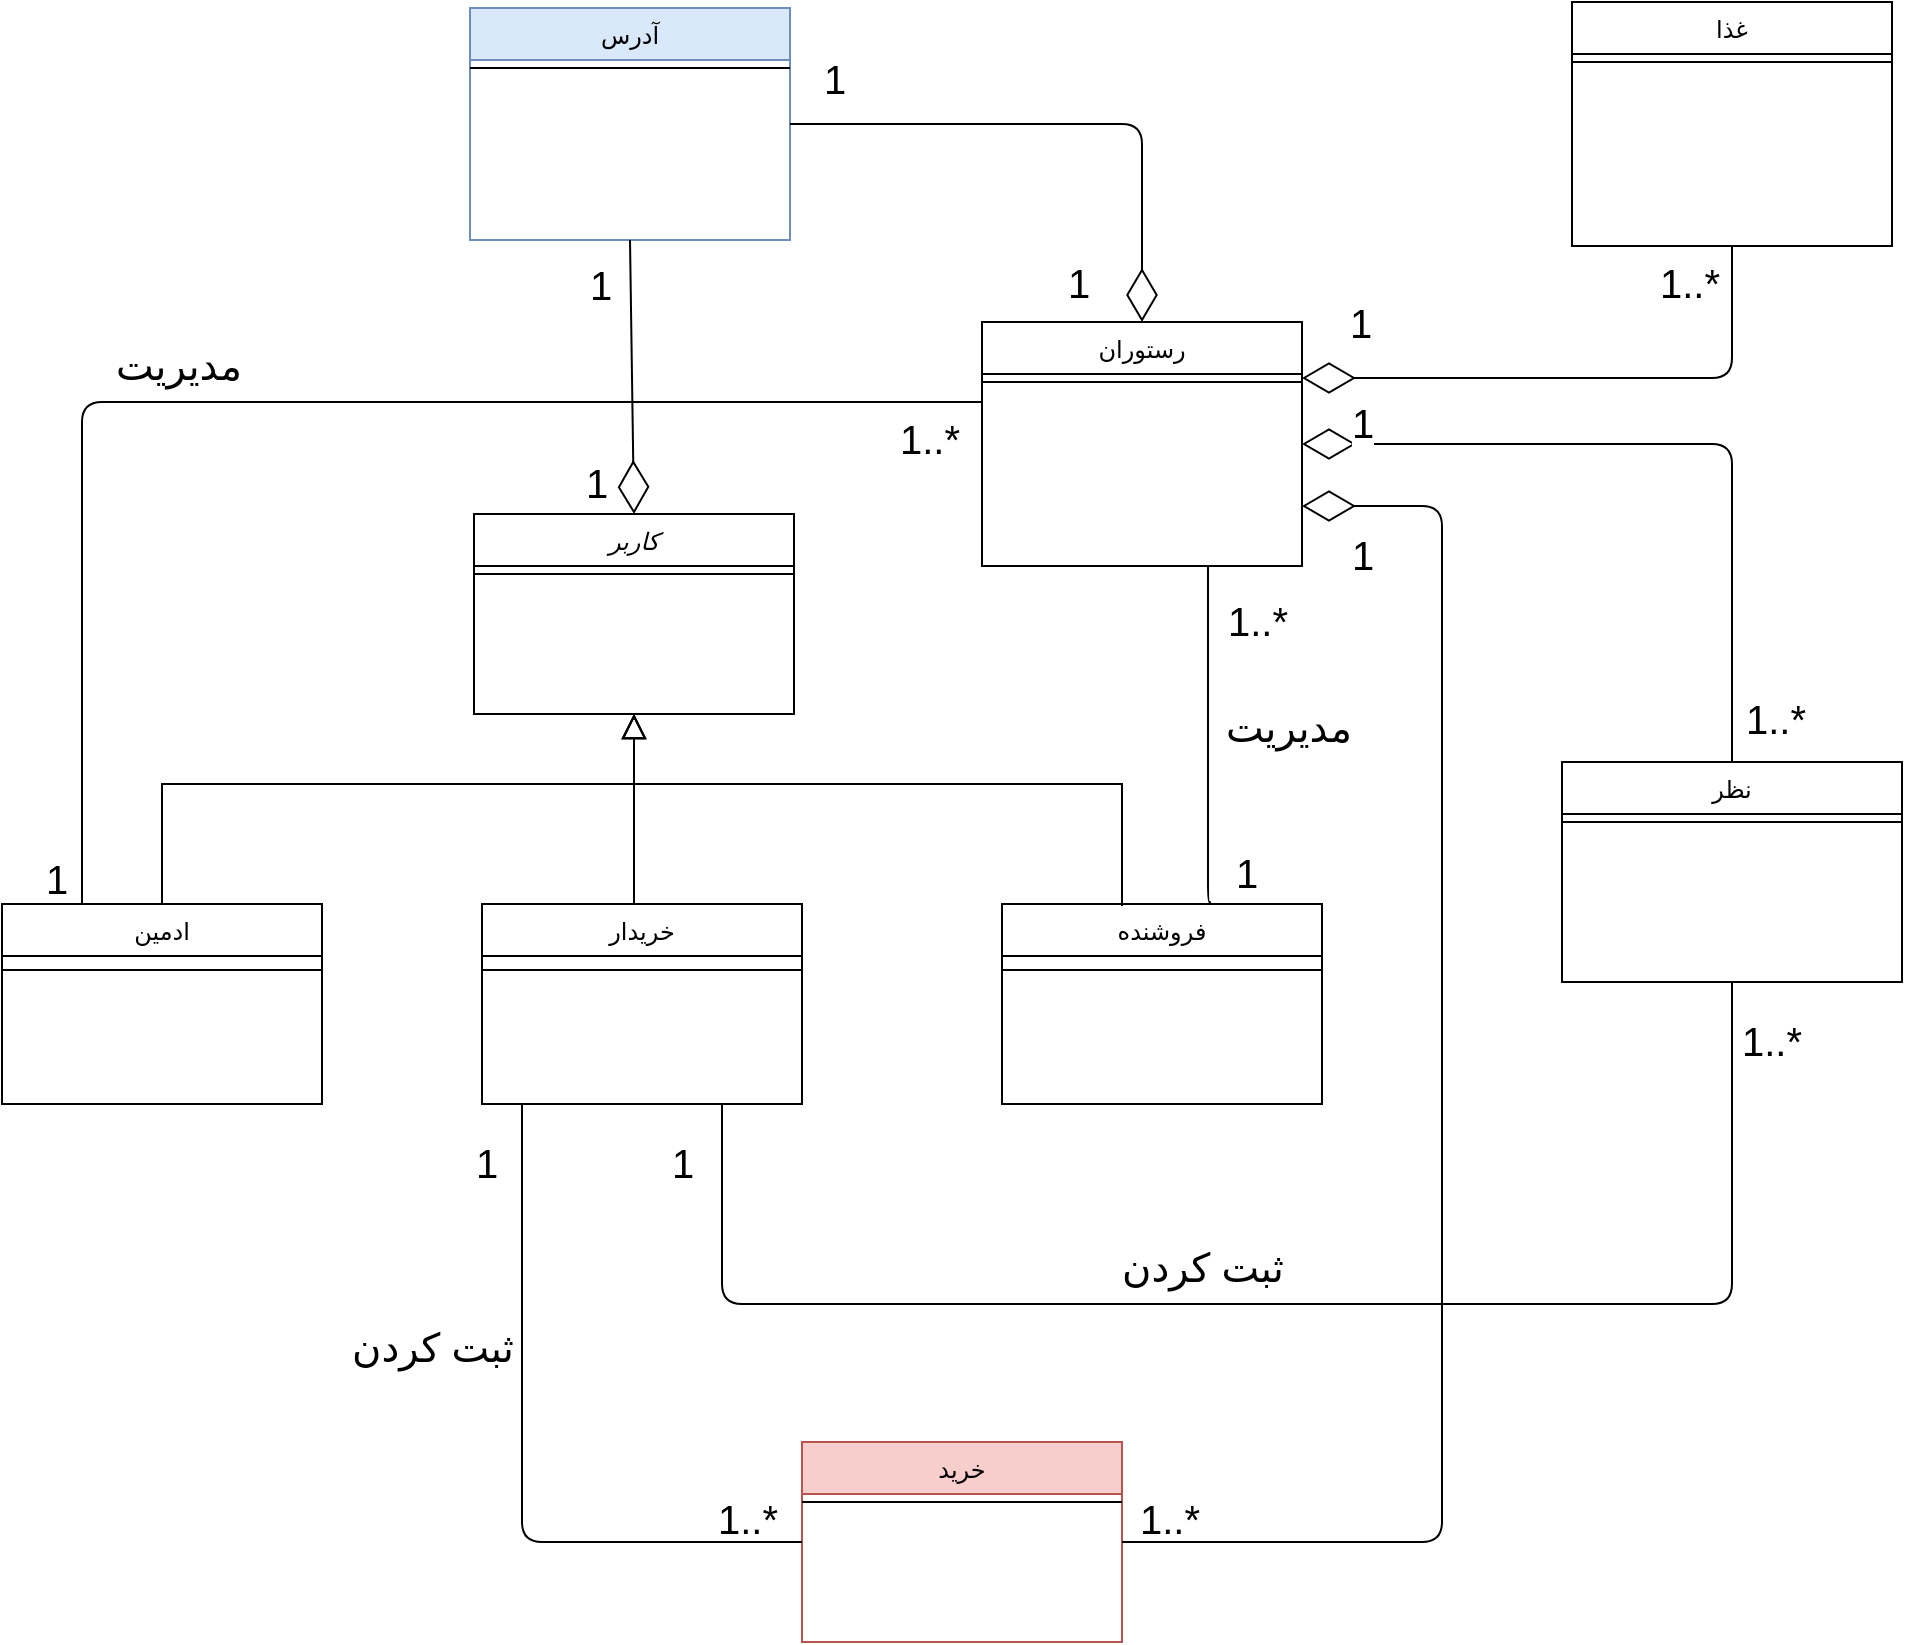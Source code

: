 <mxfile version="14.1.3" type="github">
  <diagram id="C5RBs43oDa-KdzZeNtuy" name="Page-1">
    <mxGraphModel dx="1564" dy="854" grid="1" gridSize="20" guides="1" tooltips="1" connect="1" arrows="1" fold="1" page="1" pageScale="1" pageWidth="1200" pageHeight="1000" math="0" shadow="0">
      <root>
        <mxCell id="WIyWlLk6GJQsqaUBKTNV-0" />
        <mxCell id="WIyWlLk6GJQsqaUBKTNV-1" parent="WIyWlLk6GJQsqaUBKTNV-0" />
        <mxCell id="zkfFHV4jXpPFQw0GAbJ--6" value="فروشنده" style="swimlane;fontStyle=0;align=center;verticalAlign=top;childLayout=stackLayout;horizontal=1;startSize=26;horizontalStack=0;resizeParent=1;resizeLast=0;collapsible=1;marginBottom=0;rounded=0;shadow=0;strokeWidth=1;" parent="WIyWlLk6GJQsqaUBKTNV-1" vertex="1">
          <mxGeometry x="625" y="541" width="160" height="100" as="geometry">
            <mxRectangle x="130" y="380" width="160" height="26" as="alternateBounds" />
          </mxGeometry>
        </mxCell>
        <mxCell id="zkfFHV4jXpPFQw0GAbJ--9" value="" style="line;html=1;strokeWidth=1;align=left;verticalAlign=middle;spacingTop=-1;spacingLeft=3;spacingRight=3;rotatable=0;labelPosition=right;points=[];portConstraint=eastwest;" parent="zkfFHV4jXpPFQw0GAbJ--6" vertex="1">
          <mxGeometry y="26" width="160" height="14" as="geometry" />
        </mxCell>
        <mxCell id="zkfFHV4jXpPFQw0GAbJ--13" value="خریدار" style="swimlane;fontStyle=0;align=center;verticalAlign=top;childLayout=stackLayout;horizontal=1;startSize=26;horizontalStack=0;resizeParent=1;resizeLast=0;collapsible=1;marginBottom=0;rounded=0;shadow=0;strokeWidth=1;" parent="WIyWlLk6GJQsqaUBKTNV-1" vertex="1">
          <mxGeometry x="365" y="541" width="160" height="100" as="geometry">
            <mxRectangle x="340" y="380" width="170" height="26" as="alternateBounds" />
          </mxGeometry>
        </mxCell>
        <mxCell id="zkfFHV4jXpPFQw0GAbJ--15" value="" style="line;html=1;strokeWidth=1;align=left;verticalAlign=middle;spacingTop=-1;spacingLeft=3;spacingRight=3;rotatable=0;labelPosition=right;points=[];portConstraint=eastwest;" parent="zkfFHV4jXpPFQw0GAbJ--13" vertex="1">
          <mxGeometry y="26" width="160" height="14" as="geometry" />
        </mxCell>
        <mxCell id="zkfFHV4jXpPFQw0GAbJ--17" value="ادمین&#xa;" style="swimlane;fontStyle=0;align=center;verticalAlign=top;childLayout=stackLayout;horizontal=1;startSize=26;horizontalStack=0;resizeParent=1;resizeLast=0;collapsible=1;marginBottom=0;rounded=0;shadow=0;strokeWidth=1;" parent="WIyWlLk6GJQsqaUBKTNV-1" vertex="1">
          <mxGeometry x="125" y="541" width="160" height="100" as="geometry">
            <mxRectangle x="550" y="140" width="160" height="26" as="alternateBounds" />
          </mxGeometry>
        </mxCell>
        <mxCell id="zkfFHV4jXpPFQw0GAbJ--23" value="" style="line;html=1;strokeWidth=1;align=left;verticalAlign=middle;spacingTop=-1;spacingLeft=3;spacingRight=3;rotatable=0;labelPosition=right;points=[];portConstraint=eastwest;" parent="zkfFHV4jXpPFQw0GAbJ--17" vertex="1">
          <mxGeometry y="26" width="160" height="14" as="geometry" />
        </mxCell>
        <mxCell id="yiejE2Crp5BbZ_o_QNIk-0" value="خرید" style="swimlane;fontStyle=0;align=center;verticalAlign=top;childLayout=stackLayout;horizontal=1;startSize=26;horizontalStack=0;resizeParent=1;resizeLast=0;collapsible=1;marginBottom=0;rounded=0;shadow=0;strokeWidth=1;fillColor=#f8cecc;strokeColor=#b85450;" parent="WIyWlLk6GJQsqaUBKTNV-1" vertex="1">
          <mxGeometry x="525" y="810" width="160" height="100" as="geometry">
            <mxRectangle x="340" y="380" width="170" height="26" as="alternateBounds" />
          </mxGeometry>
        </mxCell>
        <mxCell id="yiejE2Crp5BbZ_o_QNIk-2" value="" style="line;html=1;strokeWidth=1;align=left;verticalAlign=middle;spacingTop=-1;spacingLeft=3;spacingRight=3;rotatable=0;labelPosition=right;points=[];portConstraint=eastwest;" parent="yiejE2Crp5BbZ_o_QNIk-0" vertex="1">
          <mxGeometry y="26" width="160" height="8" as="geometry" />
        </mxCell>
        <mxCell id="yiejE2Crp5BbZ_o_QNIk-9" value="نظر" style="swimlane;fontStyle=0;align=center;verticalAlign=top;childLayout=stackLayout;horizontal=1;startSize=26;horizontalStack=0;resizeParent=1;resizeLast=0;collapsible=1;marginBottom=0;rounded=0;shadow=0;strokeWidth=1;" parent="WIyWlLk6GJQsqaUBKTNV-1" vertex="1">
          <mxGeometry x="905" y="470" width="170" height="110" as="geometry">
            <mxRectangle x="340" y="380" width="170" height="26" as="alternateBounds" />
          </mxGeometry>
        </mxCell>
        <mxCell id="yiejE2Crp5BbZ_o_QNIk-11" value="" style="line;html=1;strokeWidth=1;align=left;verticalAlign=middle;spacingTop=-1;spacingLeft=3;spacingRight=3;rotatable=0;labelPosition=right;points=[];portConstraint=eastwest;" parent="yiejE2Crp5BbZ_o_QNIk-9" vertex="1">
          <mxGeometry y="26" width="170" height="8" as="geometry" />
        </mxCell>
        <mxCell id="yiejE2Crp5BbZ_o_QNIk-12" value="آدرس" style="swimlane;fontStyle=0;align=center;verticalAlign=top;childLayout=stackLayout;horizontal=1;startSize=26;horizontalStack=0;resizeParent=1;resizeLast=0;collapsible=1;marginBottom=0;rounded=0;shadow=0;strokeWidth=1;fillColor=#dae8fc;strokeColor=#6c8ebf;" parent="WIyWlLk6GJQsqaUBKTNV-1" vertex="1">
          <mxGeometry x="359" y="93" width="160" height="116" as="geometry">
            <mxRectangle x="334" y="540" width="170" height="26" as="alternateBounds" />
          </mxGeometry>
        </mxCell>
        <mxCell id="yiejE2Crp5BbZ_o_QNIk-14" value="" style="line;html=1;strokeWidth=1;align=left;verticalAlign=middle;spacingTop=-1;spacingLeft=3;spacingRight=3;rotatable=0;labelPosition=right;points=[];portConstraint=eastwest;" parent="yiejE2Crp5BbZ_o_QNIk-12" vertex="1">
          <mxGeometry y="26" width="160" height="8" as="geometry" />
        </mxCell>
        <mxCell id="yiejE2Crp5BbZ_o_QNIk-18" value="غذا" style="swimlane;fontStyle=0;align=center;verticalAlign=top;childLayout=stackLayout;horizontal=1;startSize=26;horizontalStack=0;resizeParent=1;resizeLast=0;collapsible=1;marginBottom=0;rounded=0;shadow=0;strokeWidth=1;" parent="WIyWlLk6GJQsqaUBKTNV-1" vertex="1">
          <mxGeometry x="910" y="90" width="160" height="122" as="geometry">
            <mxRectangle x="860" y="480" width="170" height="26" as="alternateBounds" />
          </mxGeometry>
        </mxCell>
        <mxCell id="yiejE2Crp5BbZ_o_QNIk-20" value="" style="line;html=1;strokeWidth=1;align=left;verticalAlign=middle;spacingTop=-1;spacingLeft=3;spacingRight=3;rotatable=0;labelPosition=right;points=[];portConstraint=eastwest;" parent="yiejE2Crp5BbZ_o_QNIk-18" vertex="1">
          <mxGeometry y="26" width="160" height="8" as="geometry" />
        </mxCell>
        <mxCell id="yiejE2Crp5BbZ_o_QNIk-24" value="کاربر" style="swimlane;fontStyle=2;align=center;verticalAlign=top;childLayout=stackLayout;horizontal=1;startSize=26;horizontalStack=0;resizeParent=1;resizeLast=0;collapsible=1;marginBottom=0;rounded=0;shadow=0;strokeWidth=1;" parent="WIyWlLk6GJQsqaUBKTNV-1" vertex="1">
          <mxGeometry x="361" y="346" width="160" height="100" as="geometry">
            <mxRectangle x="230" y="140" width="160" height="26" as="alternateBounds" />
          </mxGeometry>
        </mxCell>
        <mxCell id="yiejE2Crp5BbZ_o_QNIk-26" value="" style="line;html=1;strokeWidth=1;align=left;verticalAlign=middle;spacingTop=-1;spacingLeft=3;spacingRight=3;rotatable=0;labelPosition=right;points=[];portConstraint=eastwest;" parent="yiejE2Crp5BbZ_o_QNIk-24" vertex="1">
          <mxGeometry y="26" width="160" height="8" as="geometry" />
        </mxCell>
        <mxCell id="yiejE2Crp5BbZ_o_QNIk-31" value="" style="endArrow=block;endSize=10;endFill=0;shadow=0;strokeWidth=1;rounded=0;edgeStyle=elbowEdgeStyle;elbow=vertical;exitX=0.375;exitY=0.01;exitDx=0;exitDy=0;entryX=0.5;entryY=1;entryDx=0;entryDy=0;exitPerimeter=0;" parent="WIyWlLk6GJQsqaUBKTNV-1" source="zkfFHV4jXpPFQw0GAbJ--6" target="yiejE2Crp5BbZ_o_QNIk-24" edge="1">
          <mxGeometry width="160" relative="1" as="geometry">
            <mxPoint x="581" y="548" as="sourcePoint" />
            <mxPoint x="471" y="446" as="targetPoint" />
            <Array as="points">
              <mxPoint x="561" y="481" />
              <mxPoint x="441" y="501" />
            </Array>
          </mxGeometry>
        </mxCell>
        <mxCell id="yiejE2Crp5BbZ_o_QNIk-33" value="" style="endArrow=block;endSize=10;endFill=0;shadow=0;strokeWidth=1;rounded=0;edgeStyle=elbowEdgeStyle;elbow=vertical;entryX=0.5;entryY=1;entryDx=0;entryDy=0;" parent="WIyWlLk6GJQsqaUBKTNV-1" source="zkfFHV4jXpPFQw0GAbJ--13" edge="1">
          <mxGeometry width="160" relative="1" as="geometry">
            <mxPoint x="705" y="541" as="sourcePoint" />
            <mxPoint x="441" y="446" as="targetPoint" />
            <Array as="points">
              <mxPoint x="441" y="521" />
            </Array>
          </mxGeometry>
        </mxCell>
        <mxCell id="yiejE2Crp5BbZ_o_QNIk-35" value="" style="endArrow=block;endSize=10;endFill=0;shadow=0;strokeWidth=1;rounded=0;edgeStyle=elbowEdgeStyle;elbow=vertical;entryX=0.5;entryY=1;entryDx=0;entryDy=0;exitX=0.5;exitY=0;exitDx=0;exitDy=0;" parent="WIyWlLk6GJQsqaUBKTNV-1" source="zkfFHV4jXpPFQw0GAbJ--17" edge="1">
          <mxGeometry width="160" relative="1" as="geometry">
            <mxPoint x="441" y="541" as="sourcePoint" />
            <mxPoint x="441" y="446" as="targetPoint" />
            <Array as="points">
              <mxPoint x="421" y="481" />
              <mxPoint x="441" y="521" />
            </Array>
          </mxGeometry>
        </mxCell>
        <mxCell id="yiejE2Crp5BbZ_o_QNIk-38" value="رستوران" style="swimlane;fontStyle=0;align=center;verticalAlign=top;childLayout=stackLayout;horizontal=1;startSize=26;horizontalStack=0;resizeParent=1;resizeLast=0;collapsible=1;marginBottom=0;rounded=0;shadow=0;strokeWidth=1;" parent="WIyWlLk6GJQsqaUBKTNV-1" vertex="1">
          <mxGeometry x="615" y="250" width="160" height="122" as="geometry">
            <mxRectangle x="340" y="380" width="170" height="26" as="alternateBounds" />
          </mxGeometry>
        </mxCell>
        <mxCell id="yiejE2Crp5BbZ_o_QNIk-40" value="" style="line;html=1;strokeWidth=1;align=left;verticalAlign=middle;spacingTop=-1;spacingLeft=3;spacingRight=3;rotatable=0;labelPosition=right;points=[];portConstraint=eastwest;" parent="yiejE2Crp5BbZ_o_QNIk-38" vertex="1">
          <mxGeometry y="26" width="160" height="8" as="geometry" />
        </mxCell>
        <mxCell id="yiejE2Crp5BbZ_o_QNIk-44" value="" style="endArrow=diamondThin;endFill=0;endSize=24;html=1;fontSize=36;exitX=0.5;exitY=1;exitDx=0;exitDy=0;entryX=0.5;entryY=0;entryDx=0;entryDy=0;" parent="WIyWlLk6GJQsqaUBKTNV-1" source="yiejE2Crp5BbZ_o_QNIk-12" target="yiejE2Crp5BbZ_o_QNIk-24" edge="1">
          <mxGeometry width="160" relative="1" as="geometry">
            <mxPoint x="305" y="310.5" as="sourcePoint" />
            <mxPoint x="465" y="310.5" as="targetPoint" />
          </mxGeometry>
        </mxCell>
        <mxCell id="yiejE2Crp5BbZ_o_QNIk-45" value="" style="endArrow=diamondThin;endFill=0;endSize=24;html=1;fontSize=36;exitX=1;exitY=0.5;exitDx=0;exitDy=0;entryX=0.5;entryY=0;entryDx=0;entryDy=0;" parent="WIyWlLk6GJQsqaUBKTNV-1" source="yiejE2Crp5BbZ_o_QNIk-12" target="yiejE2Crp5BbZ_o_QNIk-38" edge="1">
          <mxGeometry width="160" relative="1" as="geometry">
            <mxPoint x="521.08" y="208.006" as="sourcePoint" />
            <mxPoint x="441" y="346" as="targetPoint" />
            <Array as="points">
              <mxPoint x="695" y="151" />
            </Array>
          </mxGeometry>
        </mxCell>
        <mxCell id="yiejE2Crp5BbZ_o_QNIk-47" value="&lt;font style=&quot;font-size: 20px&quot;&gt;مدیریت&lt;/font&gt;" style="verticalAlign=bottom;html=1;endArrow=none;edgeStyle=orthogonalEdgeStyle;fontSize=36;exitX=0.653;exitY=-0.009;exitDx=0;exitDy=0;exitPerimeter=0;" parent="WIyWlLk6GJQsqaUBKTNV-1" source="zkfFHV4jXpPFQw0GAbJ--6" edge="1">
          <mxGeometry x="-0.17" y="-40" relative="1" as="geometry">
            <mxPoint x="730.08" y="543.6" as="sourcePoint" />
            <mxPoint x="728" y="372" as="targetPoint" />
            <Array as="points">
              <mxPoint x="728" y="540" />
            </Array>
            <mxPoint as="offset" />
          </mxGeometry>
        </mxCell>
        <mxCell id="yiejE2Crp5BbZ_o_QNIk-48" value="&lt;font style=&quot;font-size: 20px&quot;&gt;1&lt;/font&gt;" style="resizable=0;html=1;align=left;verticalAlign=top;labelBackgroundColor=none;fontSize=10" parent="yiejE2Crp5BbZ_o_QNIk-47" connectable="0" vertex="1">
          <mxGeometry x="-1" relative="1" as="geometry">
            <mxPoint x="11" y="-33" as="offset" />
          </mxGeometry>
        </mxCell>
        <mxCell id="yiejE2Crp5BbZ_o_QNIk-50" value="&lt;font style=&quot;font-size: 20px&quot;&gt;&amp;nbsp;1..*&lt;/font&gt;" style="resizable=0;html=1;align=right;verticalAlign=top;labelBackgroundColor=none;fontSize=10" parent="yiejE2Crp5BbZ_o_QNIk-47" connectable="0" vertex="1">
          <mxGeometry x="0.9" relative="1" as="geometry">
            <mxPoint x="40" as="offset" />
          </mxGeometry>
        </mxCell>
        <mxCell id="yiejE2Crp5BbZ_o_QNIk-59" value="" style="endArrow=diamondThin;endFill=0;endSize=24;html=1;fontSize=36;exitX=0.5;exitY=0;exitDx=0;exitDy=0;strokeWidth=1;entryX=1;entryY=0.5;entryDx=0;entryDy=0;" parent="WIyWlLk6GJQsqaUBKTNV-1" source="yiejE2Crp5BbZ_o_QNIk-9" target="yiejE2Crp5BbZ_o_QNIk-38" edge="1">
          <mxGeometry width="160" relative="1" as="geometry">
            <mxPoint x="985" y="356" as="sourcePoint" />
            <mxPoint x="773.08" y="302.988" as="targetPoint" />
            <Array as="points">
              <mxPoint x="990" y="311" />
            </Array>
          </mxGeometry>
        </mxCell>
        <mxCell id="yiejE2Crp5BbZ_o_QNIk-60" value="&lt;font style=&quot;font-size: 20px&quot;&gt;&lt;font style=&quot;font-size: 20px&quot;&gt;ثبت کردن&lt;/font&gt;&lt;br&gt;&lt;/font&gt;" style="verticalAlign=bottom;html=1;endArrow=none;edgeStyle=orthogonalEdgeStyle;fontSize=36;entryX=0.5;entryY=1;entryDx=0;entryDy=0;strokeWidth=1;" parent="WIyWlLk6GJQsqaUBKTNV-1" target="yiejE2Crp5BbZ_o_QNIk-9" edge="1">
          <mxGeometry x="-0.112" relative="1" as="geometry">
            <mxPoint x="485" y="641" as="sourcePoint" />
            <mxPoint x="852" y="570" as="targetPoint" />
            <Array as="points">
              <mxPoint x="485" y="641" />
              <mxPoint x="485" y="741" />
              <mxPoint x="985" y="741" />
            </Array>
            <mxPoint as="offset" />
          </mxGeometry>
        </mxCell>
        <mxCell id="yiejE2Crp5BbZ_o_QNIk-63" value="" style="endArrow=diamondThin;endFill=0;endSize=24;html=1;fontSize=36;exitX=0.5;exitY=1;exitDx=0;exitDy=0;entryX=1;entryY=0.077;entryDx=0;entryDy=0;entryPerimeter=0;" parent="WIyWlLk6GJQsqaUBKTNV-1" source="yiejE2Crp5BbZ_o_QNIk-18" edge="1">
          <mxGeometry width="160" relative="1" as="geometry">
            <mxPoint x="745" y="130" as="sourcePoint" />
            <mxPoint x="775" y="278.002" as="targetPoint" />
            <Array as="points">
              <mxPoint x="990" y="278" />
              <mxPoint x="965" y="278" />
            </Array>
          </mxGeometry>
        </mxCell>
        <mxCell id="yiejE2Crp5BbZ_o_QNIk-67" value="1" style="edgeLabel;html=1;align=center;verticalAlign=middle;resizable=0;points=[];fontSize=20;" parent="WIyWlLk6GJQsqaUBKTNV-1" vertex="1" connectable="0">
          <mxGeometry x="804.999" y="209.001" as="geometry">
            <mxPoint x="-381" y="22" as="offset" />
          </mxGeometry>
        </mxCell>
        <mxCell id="yiejE2Crp5BbZ_o_QNIk-69" value="1" style="edgeLabel;html=1;align=center;verticalAlign=middle;resizable=0;points=[];fontSize=20;" parent="WIyWlLk6GJQsqaUBKTNV-1" vertex="1" connectable="0">
          <mxGeometry x="422" y="330" as="geometry" />
        </mxCell>
        <mxCell id="yiejE2Crp5BbZ_o_QNIk-71" value="1" style="edgeLabel;html=1;align=center;verticalAlign=middle;resizable=0;points=[];fontSize=20;" parent="WIyWlLk6GJQsqaUBKTNV-1" vertex="1" connectable="0">
          <mxGeometry x="665" y="230" as="geometry">
            <mxPoint x="-2" as="offset" />
          </mxGeometry>
        </mxCell>
        <mxCell id="yiejE2Crp5BbZ_o_QNIk-72" value="1" style="edgeLabel;html=1;align=center;verticalAlign=middle;resizable=0;points=[];fontSize=20;" parent="WIyWlLk6GJQsqaUBKTNV-1" vertex="1" connectable="0">
          <mxGeometry x="805" y="254" as="geometry">
            <mxPoint x="-1" y="-4" as="offset" />
          </mxGeometry>
        </mxCell>
        <mxCell id="yiejE2Crp5BbZ_o_QNIk-73" value="&lt;font style=&quot;font-size: 20px&quot;&gt;&amp;nbsp;1..*&lt;/font&gt;" style="resizable=0;html=1;align=right;verticalAlign=top;labelBackgroundColor=none;fontSize=10" parent="WIyWlLk6GJQsqaUBKTNV-1" connectable="0" vertex="1">
          <mxGeometry x="984" y="212" as="geometry" />
        </mxCell>
        <mxCell id="yiejE2Crp5BbZ_o_QNIk-75" value="&lt;font style=&quot;font-size: 20px&quot;&gt;مدیریت&lt;/font&gt;" style="verticalAlign=bottom;html=1;endArrow=none;edgeStyle=orthogonalEdgeStyle;fontSize=36;exitX=0.25;exitY=0;exitDx=0;exitDy=0;" parent="WIyWlLk6GJQsqaUBKTNV-1" source="zkfFHV4jXpPFQw0GAbJ--17" edge="1">
          <mxGeometry x="-0.147" relative="1" as="geometry">
            <mxPoint x="245" y="330" as="sourcePoint" />
            <mxPoint x="615" y="290" as="targetPoint" />
            <Array as="points">
              <mxPoint x="165" y="290" />
              <mxPoint x="615" y="290" />
            </Array>
            <mxPoint as="offset" />
          </mxGeometry>
        </mxCell>
        <mxCell id="yiejE2Crp5BbZ_o_QNIk-76" value="&lt;font style=&quot;font-size: 20px&quot;&gt;1&lt;/font&gt;" style="resizable=0;html=1;align=left;verticalAlign=top;labelBackgroundColor=none;fontSize=10" parent="yiejE2Crp5BbZ_o_QNIk-75" connectable="0" vertex="1">
          <mxGeometry x="-1" relative="1" as="geometry">
            <mxPoint x="-20" y="-31" as="offset" />
          </mxGeometry>
        </mxCell>
        <mxCell id="yiejE2Crp5BbZ_o_QNIk-77" value="&lt;font style=&quot;font-size: 20px&quot;&gt;&amp;nbsp;1..*&lt;/font&gt;" style="resizable=0;html=1;align=right;verticalAlign=top;labelBackgroundColor=none;fontSize=10" parent="yiejE2Crp5BbZ_o_QNIk-75" connectable="0" vertex="1">
          <mxGeometry x="0.9" relative="1" as="geometry">
            <mxPoint x="24" as="offset" />
          </mxGeometry>
        </mxCell>
        <mxCell id="yiejE2Crp5BbZ_o_QNIk-78" value="" style="endArrow=diamondThin;endFill=0;endSize=24;html=1;fontSize=36;strokeWidth=1;exitX=1;exitY=0.5;exitDx=0;exitDy=0;" parent="WIyWlLk6GJQsqaUBKTNV-1" source="yiejE2Crp5BbZ_o_QNIk-0" edge="1">
          <mxGeometry width="160" relative="1" as="geometry">
            <mxPoint x="825" y="870" as="sourcePoint" />
            <mxPoint x="775" y="342" as="targetPoint" />
            <Array as="points">
              <mxPoint x="845" y="860" />
              <mxPoint x="845" y="342" />
            </Array>
          </mxGeometry>
        </mxCell>
        <mxCell id="yiejE2Crp5BbZ_o_QNIk-79" value="&lt;font style=&quot;font-size: 20px&quot;&gt;ثبت کردن&lt;br&gt;&lt;/font&gt;" style="verticalAlign=bottom;html=1;endArrow=none;edgeStyle=orthogonalEdgeStyle;fontSize=36;entryX=0;entryY=0.5;entryDx=0;entryDy=0;strokeWidth=1;" parent="WIyWlLk6GJQsqaUBKTNV-1" target="yiejE2Crp5BbZ_o_QNIk-0" edge="1">
          <mxGeometry x="-0.226" y="-45" relative="1" as="geometry">
            <mxPoint x="385" y="641" as="sourcePoint" />
            <mxPoint x="569" y="862.988" as="targetPoint" />
            <Array as="points">
              <mxPoint x="385" y="860" />
            </Array>
            <mxPoint y="1" as="offset" />
          </mxGeometry>
        </mxCell>
        <mxCell id="pAPnsI3d8b7nOSqmGYf5-3" value="&lt;font style=&quot;font-size: 20px&quot;&gt;&amp;nbsp;1..*&lt;/font&gt;" style="resizable=0;html=1;align=right;verticalAlign=top;labelBackgroundColor=none;fontSize=10" parent="WIyWlLk6GJQsqaUBKTNV-1" connectable="0" vertex="1">
          <mxGeometry x="1027" y="430" as="geometry" />
        </mxCell>
        <mxCell id="pAPnsI3d8b7nOSqmGYf5-4" value="1" style="edgeLabel;html=1;align=center;verticalAlign=middle;resizable=0;points=[];fontSize=20;" parent="WIyWlLk6GJQsqaUBKTNV-1" vertex="1" connectable="0">
          <mxGeometry x="805" y="300" as="geometry" />
        </mxCell>
        <mxCell id="pAPnsI3d8b7nOSqmGYf5-5" value="1" style="edgeLabel;html=1;align=center;verticalAlign=middle;resizable=0;points=[];fontSize=20;" parent="WIyWlLk6GJQsqaUBKTNV-1" vertex="1" connectable="0">
          <mxGeometry x="805" y="366" as="geometry" />
        </mxCell>
        <mxCell id="pAPnsI3d8b7nOSqmGYf5-6" value="&lt;font style=&quot;font-size: 20px&quot;&gt;&amp;nbsp;1..*&lt;/font&gt;" style="resizable=0;html=1;align=right;verticalAlign=top;labelBackgroundColor=none;fontSize=10" parent="WIyWlLk6GJQsqaUBKTNV-1" connectable="0" vertex="1">
          <mxGeometry x="724" y="830" as="geometry" />
        </mxCell>
        <mxCell id="pAPnsI3d8b7nOSqmGYf5-7" value="&lt;font style=&quot;font-size: 20px&quot;&gt;&amp;nbsp;1..*&lt;/font&gt;" style="resizable=0;html=1;align=right;verticalAlign=top;labelBackgroundColor=none;fontSize=10" parent="WIyWlLk6GJQsqaUBKTNV-1" connectable="0" vertex="1">
          <mxGeometry x="513" y="830" as="geometry" />
        </mxCell>
        <mxCell id="pAPnsI3d8b7nOSqmGYf5-9" value="1" style="edgeLabel;html=1;align=center;verticalAlign=middle;resizable=0;points=[];fontSize=20;" parent="WIyWlLk6GJQsqaUBKTNV-1" vertex="1" connectable="0">
          <mxGeometry x="465" y="670" as="geometry" />
        </mxCell>
        <mxCell id="pAPnsI3d8b7nOSqmGYf5-10" value="1" style="edgeLabel;html=1;align=center;verticalAlign=middle;resizable=0;points=[];fontSize=20;" parent="WIyWlLk6GJQsqaUBKTNV-1" vertex="1" connectable="0">
          <mxGeometry x="345" y="670" as="geometry">
            <mxPoint x="22" as="offset" />
          </mxGeometry>
        </mxCell>
        <mxCell id="pAPnsI3d8b7nOSqmGYf5-11" value="&lt;font style=&quot;font-size: 20px&quot;&gt;&amp;nbsp;1..*&lt;/font&gt;" style="resizable=0;html=1;align=right;verticalAlign=top;labelBackgroundColor=none;fontSize=10" parent="WIyWlLk6GJQsqaUBKTNV-1" connectable="0" vertex="1">
          <mxGeometry x="1025" y="591" as="geometry" />
        </mxCell>
        <mxCell id="Nza7UvFCWOQMesL6nroq-0" value="1" style="edgeLabel;html=1;align=center;verticalAlign=middle;resizable=0;points=[];fontSize=20;" parent="WIyWlLk6GJQsqaUBKTNV-1" vertex="1" connectable="0">
          <mxGeometry x="683" y="233" as="geometry">
            <mxPoint x="-142" y="-105" as="offset" />
          </mxGeometry>
        </mxCell>
      </root>
    </mxGraphModel>
  </diagram>
</mxfile>
